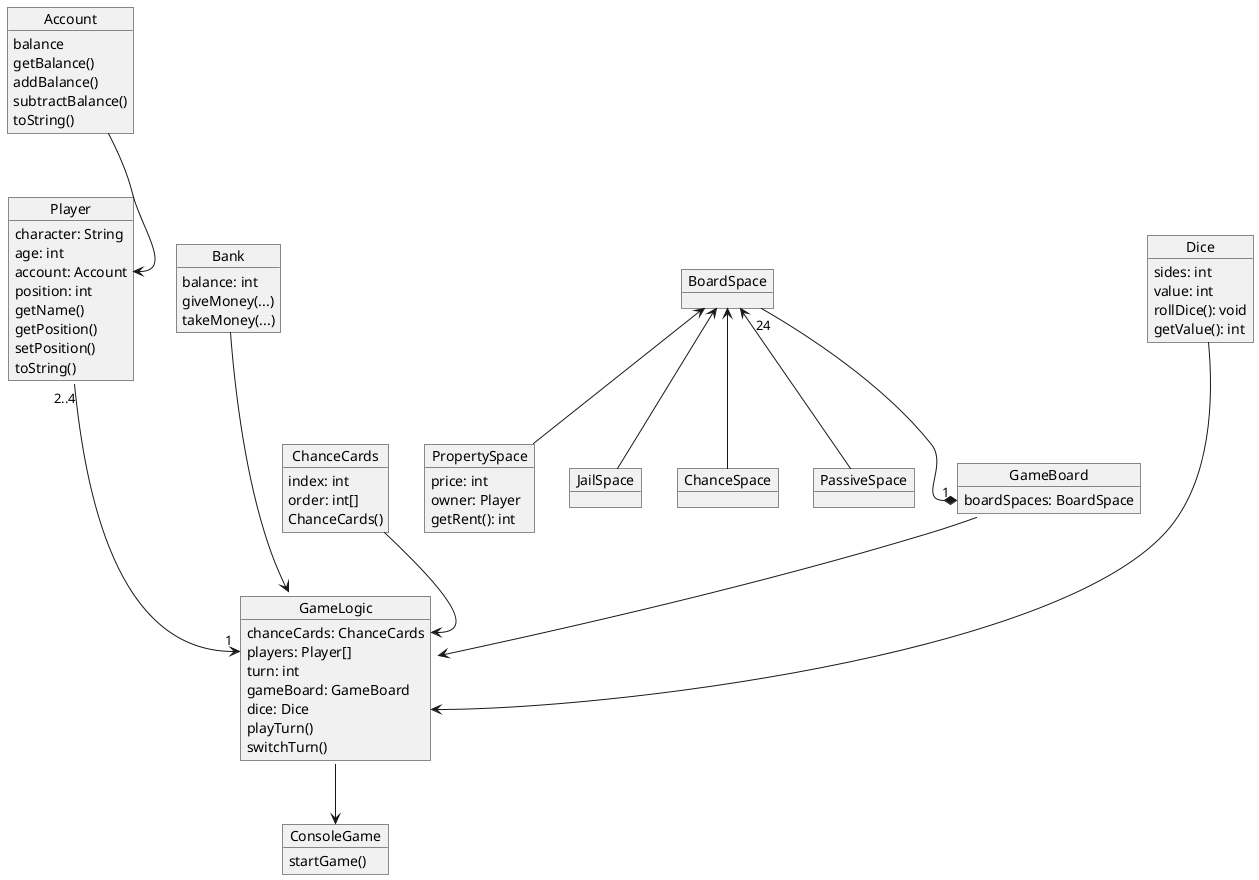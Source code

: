 @startuml design_class_diagram
object Account {
    balance
    getBalance()
    addBalance()
    subtractBalance()
    toString()
}

object Player {
    character: String
    age: int
    account: Account
    position: int
    getName()
    getPosition()
    setPosition()
    toString()
}

Account --> Player::account

object Bank {
    balance: int
    giveMoney(...)
    takeMoney(...)
}

object BoardSpace {
}

object PropertySpace {
    price: int
    owner: Player
    getRent(): int
}

object JailSpace {
}

object ChanceSpace
object PassiveSpace

object ChanceCards {
    index: int
    order: int[]
    ChanceCards()
}

object GameBoard {
    boardSpaces: BoardSpace
}

object Dice {
    sides: int
    value: int
    rollDice(): void
    getValue(): int
}

BoardSpace <-- PropertySpace
BoardSpace <-- ChanceSpace
BoardSpace <-- JailSpace
BoardSpace <-- PassiveSpace
BoardSpace "24" --* "1" GameBoard::boardSpaces

object GameLogic {
    chanceCards: ChanceCards
    players: Player[]
    turn: int
    gameBoard: GameBoard
    dice: Dice
    playTurn()
    switchTurn()
}

ChanceCards --> GameLogic::chanceCards
Bank ---> GameLogic::bank
Player "2..4" ---> "1" GameLogic::players
Dice ---> GameLogic::dice
GameBoard --> GameLogic

object ConsoleGame {
    startGame()
}

GameLogic --> ConsoleGame
@enduml
